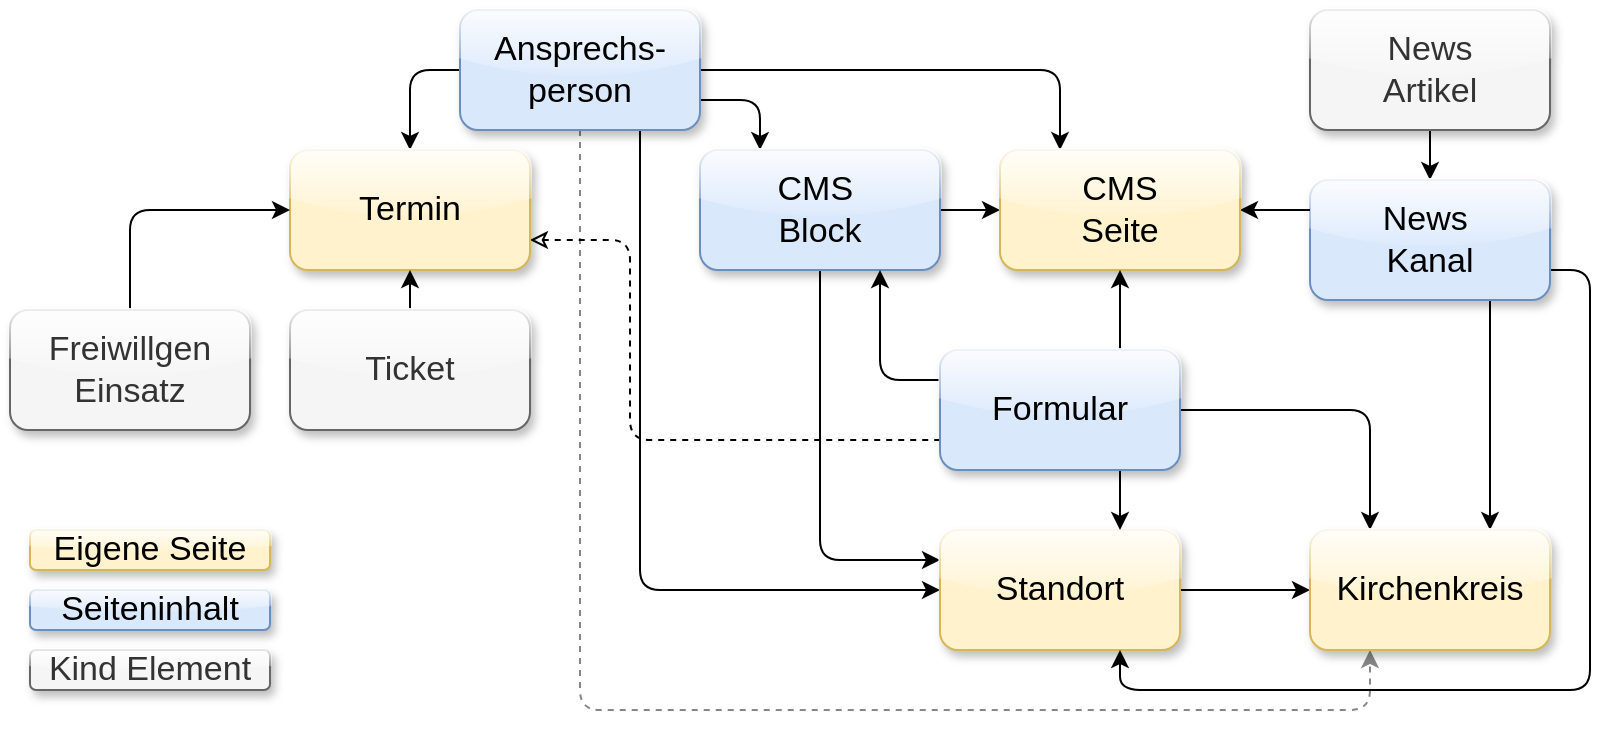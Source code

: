 <mxfile version="26.1.3">
  <diagram name="Page-1" id="ocwtJXI5J2kZ0ff66fyv">
    <mxGraphModel dx="1131" dy="613" grid="1" gridSize="10" guides="1" tooltips="1" connect="1" arrows="1" fold="1" page="1" pageScale="1" pageWidth="850" pageHeight="1100" math="0" shadow="0">
      <root>
        <mxCell id="0" />
        <mxCell id="1" parent="0" />
        <mxCell id="LAY2ft8Qx8DW3SnJ9JVe-17" style="edgeStyle=orthogonalEdgeStyle;rounded=1;orthogonalLoop=1;jettySize=auto;html=1;exitX=1;exitY=0.75;exitDx=0;exitDy=0;entryX=0.25;entryY=0;entryDx=0;entryDy=0;endArrow=classic;startFill=0;curved=0;endFill=1;" edge="1" parent="1" source="LAY2ft8Qx8DW3SnJ9JVe-1" target="LAY2ft8Qx8DW3SnJ9JVe-5">
          <mxGeometry relative="1" as="geometry" />
        </mxCell>
        <mxCell id="LAY2ft8Qx8DW3SnJ9JVe-18" style="edgeStyle=orthogonalEdgeStyle;rounded=1;orthogonalLoop=1;jettySize=auto;html=1;exitX=1;exitY=0.5;exitDx=0;exitDy=0;entryX=0.25;entryY=0;entryDx=0;entryDy=0;endArrow=classic;startFill=0;curved=0;endFill=1;" edge="1" parent="1" source="LAY2ft8Qx8DW3SnJ9JVe-1" target="LAY2ft8Qx8DW3SnJ9JVe-10">
          <mxGeometry relative="1" as="geometry" />
        </mxCell>
        <mxCell id="LAY2ft8Qx8DW3SnJ9JVe-21" style="edgeStyle=orthogonalEdgeStyle;orthogonalLoop=1;jettySize=auto;html=1;exitX=0;exitY=0.5;exitDx=0;exitDy=0;entryX=0.5;entryY=0;entryDx=0;entryDy=0;endArrow=classic;startFill=0;endFill=1;" edge="1" parent="1" source="LAY2ft8Qx8DW3SnJ9JVe-1" target="LAY2ft8Qx8DW3SnJ9JVe-2">
          <mxGeometry relative="1" as="geometry" />
        </mxCell>
        <mxCell id="LAY2ft8Qx8DW3SnJ9JVe-34" style="edgeStyle=orthogonalEdgeStyle;orthogonalLoop=1;jettySize=auto;html=1;exitX=0.75;exitY=1;exitDx=0;exitDy=0;entryX=0;entryY=0.5;entryDx=0;entryDy=0;" edge="1" parent="1" source="LAY2ft8Qx8DW3SnJ9JVe-1" target="LAY2ft8Qx8DW3SnJ9JVe-3">
          <mxGeometry relative="1" as="geometry" />
        </mxCell>
        <mxCell id="LAY2ft8Qx8DW3SnJ9JVe-35" style="edgeStyle=orthogonalEdgeStyle;orthogonalLoop=1;jettySize=auto;html=1;exitX=0.5;exitY=1;exitDx=0;exitDy=0;shadow=0;strokeColor=light-dark(#878787, #ededed);dashed=1;entryX=0.25;entryY=1;entryDx=0;entryDy=0;" edge="1" parent="1" source="LAY2ft8Qx8DW3SnJ9JVe-1" target="LAY2ft8Qx8DW3SnJ9JVe-4">
          <mxGeometry relative="1" as="geometry">
            <mxPoint x="750" y="400" as="targetPoint" />
            <Array as="points">
              <mxPoint x="315" y="360" />
              <mxPoint x="710" y="360" />
            </Array>
          </mxGeometry>
        </mxCell>
        <mxCell id="LAY2ft8Qx8DW3SnJ9JVe-1" value="Ansprechs-person" style="rounded=1;whiteSpace=wrap;html=1;fontSize=17;glass=1;shadow=1;fillColor=#dae8fc;strokeColor=#6c8ebf;" vertex="1" parent="1">
          <mxGeometry x="255" y="10" width="120" height="60" as="geometry" />
        </mxCell>
        <mxCell id="LAY2ft8Qx8DW3SnJ9JVe-39" style="edgeStyle=orthogonalEdgeStyle;orthogonalLoop=1;jettySize=auto;html=1;exitX=1;exitY=0.75;exitDx=0;exitDy=0;entryX=0;entryY=0.75;entryDx=0;entryDy=0;startArrow=classic;startFill=0;endArrow=none;dashed=1;" edge="1" parent="1" source="LAY2ft8Qx8DW3SnJ9JVe-2" target="LAY2ft8Qx8DW3SnJ9JVe-12">
          <mxGeometry relative="1" as="geometry">
            <Array as="points">
              <mxPoint x="340" y="125" />
              <mxPoint x="340" y="225" />
            </Array>
          </mxGeometry>
        </mxCell>
        <mxCell id="LAY2ft8Qx8DW3SnJ9JVe-2" value="Termin" style="rounded=1;whiteSpace=wrap;html=1;fontSize=17;glass=1;shadow=1;fillColor=#fff2cc;strokeColor=#d6b656;" vertex="1" parent="1">
          <mxGeometry x="170" y="80" width="120" height="60" as="geometry" />
        </mxCell>
        <mxCell id="LAY2ft8Qx8DW3SnJ9JVe-22" style="edgeStyle=orthogonalEdgeStyle;orthogonalLoop=1;jettySize=auto;html=1;exitX=1;exitY=0.5;exitDx=0;exitDy=0;endArrow=classic;startFill=0;startArrow=none;endFill=1;" edge="1" parent="1" source="LAY2ft8Qx8DW3SnJ9JVe-3" target="LAY2ft8Qx8DW3SnJ9JVe-4">
          <mxGeometry relative="1" as="geometry" />
        </mxCell>
        <mxCell id="LAY2ft8Qx8DW3SnJ9JVe-29" style="edgeStyle=orthogonalEdgeStyle;orthogonalLoop=1;jettySize=auto;html=1;exitX=0;exitY=0.25;exitDx=0;exitDy=0;entryX=0.5;entryY=1;entryDx=0;entryDy=0;startArrow=classic;startFill=1;endArrow=none;" edge="1" parent="1" source="LAY2ft8Qx8DW3SnJ9JVe-3" target="LAY2ft8Qx8DW3SnJ9JVe-5">
          <mxGeometry relative="1" as="geometry" />
        </mxCell>
        <mxCell id="LAY2ft8Qx8DW3SnJ9JVe-3" value="Standort" style="rounded=1;whiteSpace=wrap;html=1;fontSize=17;glass=1;shadow=1;fillColor=#fff2cc;strokeColor=#d6b656;" vertex="1" parent="1">
          <mxGeometry x="495" y="270" width="120" height="60" as="geometry" />
        </mxCell>
        <mxCell id="LAY2ft8Qx8DW3SnJ9JVe-27" style="edgeStyle=orthogonalEdgeStyle;orthogonalLoop=1;jettySize=auto;html=1;exitX=0.75;exitY=0;exitDx=0;exitDy=0;entryX=0.75;entryY=1;entryDx=0;entryDy=0;endArrow=none;startFill=1;endFill=1;startArrow=classic;" edge="1" parent="1" source="LAY2ft8Qx8DW3SnJ9JVe-4" target="LAY2ft8Qx8DW3SnJ9JVe-9">
          <mxGeometry relative="1" as="geometry" />
        </mxCell>
        <mxCell id="LAY2ft8Qx8DW3SnJ9JVe-32" style="edgeStyle=orthogonalEdgeStyle;orthogonalLoop=1;jettySize=auto;html=1;exitX=0.25;exitY=0;exitDx=0;exitDy=0;entryX=1;entryY=0.5;entryDx=0;entryDy=0;startArrow=classic;startFill=1;endArrow=none;" edge="1" parent="1" source="LAY2ft8Qx8DW3SnJ9JVe-4" target="LAY2ft8Qx8DW3SnJ9JVe-12">
          <mxGeometry relative="1" as="geometry" />
        </mxCell>
        <mxCell id="LAY2ft8Qx8DW3SnJ9JVe-4" value="Kirchenkreis" style="rounded=1;whiteSpace=wrap;html=1;fontSize=17;glass=1;shadow=1;fillColor=#fff2cc;strokeColor=#d6b656;" vertex="1" parent="1">
          <mxGeometry x="680" y="270" width="120" height="60" as="geometry" />
        </mxCell>
        <mxCell id="LAY2ft8Qx8DW3SnJ9JVe-31" style="edgeStyle=orthogonalEdgeStyle;orthogonalLoop=1;jettySize=auto;html=1;exitX=1;exitY=0.5;exitDx=0;exitDy=0;entryX=0;entryY=0.5;entryDx=0;entryDy=0;" edge="1" parent="1" source="LAY2ft8Qx8DW3SnJ9JVe-5" target="LAY2ft8Qx8DW3SnJ9JVe-10">
          <mxGeometry relative="1" as="geometry" />
        </mxCell>
        <mxCell id="LAY2ft8Qx8DW3SnJ9JVe-5" value="CMS&amp;nbsp;&lt;div&gt;Block&lt;/div&gt;" style="rounded=1;whiteSpace=wrap;html=1;fontSize=17;glass=1;shadow=1;fillColor=#dae8fc;strokeColor=#6c8ebf;" vertex="1" parent="1">
          <mxGeometry x="375" y="80" width="120" height="60" as="geometry" />
        </mxCell>
        <mxCell id="LAY2ft8Qx8DW3SnJ9JVe-25" style="edgeStyle=orthogonalEdgeStyle;orthogonalLoop=1;jettySize=auto;html=1;exitX=0.5;exitY=0;exitDx=0;exitDy=0;entryX=0.5;entryY=1;entryDx=0;entryDy=0;endArrow=classic;startFill=0;endFill=1;" edge="1" parent="1" source="LAY2ft8Qx8DW3SnJ9JVe-6" target="LAY2ft8Qx8DW3SnJ9JVe-2">
          <mxGeometry relative="1" as="geometry" />
        </mxCell>
        <mxCell id="LAY2ft8Qx8DW3SnJ9JVe-6" value="Ticket" style="rounded=1;whiteSpace=wrap;html=1;fontSize=17;glass=1;shadow=1;fillColor=#f5f5f5;fontColor=#333333;strokeColor=#666666;" vertex="1" parent="1">
          <mxGeometry x="170" y="160" width="120" height="60" as="geometry" />
        </mxCell>
        <mxCell id="LAY2ft8Qx8DW3SnJ9JVe-26" style="edgeStyle=orthogonalEdgeStyle;orthogonalLoop=1;jettySize=auto;html=1;exitX=0.5;exitY=0;exitDx=0;exitDy=0;entryX=0;entryY=0.5;entryDx=0;entryDy=0;endArrow=classic;startFill=0;endFill=1;" edge="1" parent="1" source="LAY2ft8Qx8DW3SnJ9JVe-7" target="LAY2ft8Qx8DW3SnJ9JVe-2">
          <mxGeometry relative="1" as="geometry" />
        </mxCell>
        <mxCell id="LAY2ft8Qx8DW3SnJ9JVe-7" value="Freiwillgen Einsatz" style="rounded=1;whiteSpace=wrap;html=1;fontSize=17;glass=1;shadow=1;fillColor=#f5f5f5;fontColor=#333333;strokeColor=#666666;" vertex="1" parent="1">
          <mxGeometry x="30" y="160" width="120" height="60" as="geometry" />
        </mxCell>
        <mxCell id="LAY2ft8Qx8DW3SnJ9JVe-19" style="edgeStyle=orthogonalEdgeStyle;orthogonalLoop=1;jettySize=auto;html=1;exitX=0.5;exitY=1;exitDx=0;exitDy=0;entryX=0.5;entryY=0;entryDx=0;entryDy=0;endArrow=classic;startFill=0;rounded=1;curved=0;endFill=1;" edge="1" parent="1" source="LAY2ft8Qx8DW3SnJ9JVe-8" target="LAY2ft8Qx8DW3SnJ9JVe-9">
          <mxGeometry relative="1" as="geometry" />
        </mxCell>
        <mxCell id="LAY2ft8Qx8DW3SnJ9JVe-8" value="News&lt;div&gt;Artikel&lt;/div&gt;" style="rounded=1;whiteSpace=wrap;html=1;fontSize=17;glass=1;shadow=1;fillColor=#f5f5f5;strokeColor=#666666;fontColor=#333333;" vertex="1" parent="1">
          <mxGeometry x="680" y="10" width="120" height="60" as="geometry" />
        </mxCell>
        <mxCell id="LAY2ft8Qx8DW3SnJ9JVe-33" style="edgeStyle=orthogonalEdgeStyle;orthogonalLoop=1;jettySize=auto;html=1;exitX=1;exitY=0.75;exitDx=0;exitDy=0;entryX=0.75;entryY=1;entryDx=0;entryDy=0;" edge="1" parent="1" source="LAY2ft8Qx8DW3SnJ9JVe-9" target="LAY2ft8Qx8DW3SnJ9JVe-3">
          <mxGeometry relative="1" as="geometry" />
        </mxCell>
        <mxCell id="LAY2ft8Qx8DW3SnJ9JVe-9" value="News&amp;nbsp;&lt;div&gt;Kanal&lt;/div&gt;" style="rounded=1;whiteSpace=wrap;html=1;fontSize=17;glass=1;shadow=1;fillColor=#dae8fc;strokeColor=#6c8ebf;" vertex="1" parent="1">
          <mxGeometry x="680" y="95" width="120" height="60" as="geometry" />
        </mxCell>
        <mxCell id="LAY2ft8Qx8DW3SnJ9JVe-30" style="edgeStyle=orthogonalEdgeStyle;orthogonalLoop=1;jettySize=auto;html=1;exitX=1;exitY=0.5;exitDx=0;exitDy=0;entryX=0;entryY=0.25;entryDx=0;entryDy=0;startArrow=classic;startFill=1;endArrow=none;" edge="1" parent="1" source="LAY2ft8Qx8DW3SnJ9JVe-10" target="LAY2ft8Qx8DW3SnJ9JVe-9">
          <mxGeometry relative="1" as="geometry" />
        </mxCell>
        <mxCell id="LAY2ft8Qx8DW3SnJ9JVe-10" value="CMS&lt;div&gt;Seite&lt;/div&gt;" style="rounded=1;whiteSpace=wrap;html=1;fontSize=17;glass=1;shadow=1;fillColor=#fff2cc;strokeColor=#d6b656;" vertex="1" parent="1">
          <mxGeometry x="525" y="80" width="120" height="60" as="geometry" />
        </mxCell>
        <mxCell id="LAY2ft8Qx8DW3SnJ9JVe-23" style="edgeStyle=orthogonalEdgeStyle;orthogonalLoop=1;jettySize=auto;html=1;exitX=0.75;exitY=1;exitDx=0;exitDy=0;entryX=0.75;entryY=0;entryDx=0;entryDy=0;endArrow=classic;startFill=0;startArrow=none;endFill=1;" edge="1" parent="1" source="LAY2ft8Qx8DW3SnJ9JVe-12" target="LAY2ft8Qx8DW3SnJ9JVe-3">
          <mxGeometry relative="1" as="geometry" />
        </mxCell>
        <mxCell id="LAY2ft8Qx8DW3SnJ9JVe-24" style="edgeStyle=orthogonalEdgeStyle;orthogonalLoop=1;jettySize=auto;html=1;exitX=0.75;exitY=0;exitDx=0;exitDy=0;entryX=0.5;entryY=1;entryDx=0;entryDy=0;endArrow=classic;startFill=0;endFill=1;" edge="1" parent="1" source="LAY2ft8Qx8DW3SnJ9JVe-12" target="LAY2ft8Qx8DW3SnJ9JVe-10">
          <mxGeometry relative="1" as="geometry" />
        </mxCell>
        <mxCell id="LAY2ft8Qx8DW3SnJ9JVe-28" style="edgeStyle=orthogonalEdgeStyle;orthogonalLoop=1;jettySize=auto;html=1;exitX=0;exitY=0.25;exitDx=0;exitDy=0;entryX=0.75;entryY=1;entryDx=0;entryDy=0;" edge="1" parent="1" source="LAY2ft8Qx8DW3SnJ9JVe-12" target="LAY2ft8Qx8DW3SnJ9JVe-5">
          <mxGeometry relative="1" as="geometry" />
        </mxCell>
        <mxCell id="LAY2ft8Qx8DW3SnJ9JVe-12" value="Formular" style="rounded=1;whiteSpace=wrap;html=1;fontSize=17;glass=1;shadow=1;fillColor=#dae8fc;strokeColor=#6c8ebf;" vertex="1" parent="1">
          <mxGeometry x="495" y="180" width="120" height="60" as="geometry" />
        </mxCell>
        <mxCell id="LAY2ft8Qx8DW3SnJ9JVe-36" value="Eigene Seite" style="rounded=1;whiteSpace=wrap;html=1;fontSize=17;glass=1;shadow=1;fillColor=#fff2cc;strokeColor=#d6b656;" vertex="1" parent="1">
          <mxGeometry x="40" y="270" width="120" height="20" as="geometry" />
        </mxCell>
        <mxCell id="LAY2ft8Qx8DW3SnJ9JVe-37" value="Seiteninhalt" style="rounded=1;whiteSpace=wrap;html=1;fontSize=17;glass=1;shadow=1;fillColor=#dae8fc;strokeColor=#6c8ebf;" vertex="1" parent="1">
          <mxGeometry x="40" y="300" width="120" height="20" as="geometry" />
        </mxCell>
        <mxCell id="LAY2ft8Qx8DW3SnJ9JVe-38" value="Kind Element" style="rounded=1;whiteSpace=wrap;html=1;fontSize=17;glass=1;shadow=1;fillColor=#f5f5f5;fontColor=#333333;strokeColor=#666666;" vertex="1" parent="1">
          <mxGeometry x="40" y="330" width="120" height="20" as="geometry" />
        </mxCell>
      </root>
    </mxGraphModel>
  </diagram>
</mxfile>
